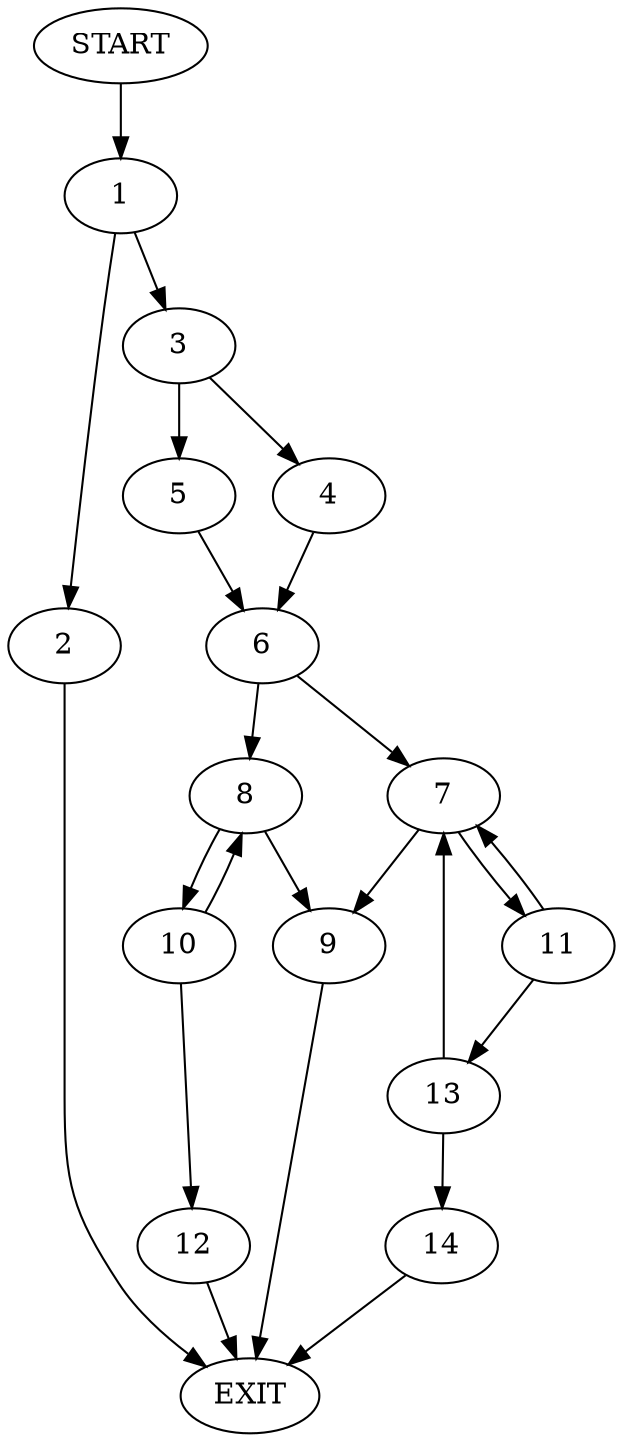 digraph {
0 [label="START"]
15 [label="EXIT"]
0 -> 1
1 -> 2
1 -> 3
2 -> 15
3 -> 4
3 -> 5
5 -> 6
4 -> 6
6 -> 7
6 -> 8
8 -> 9
8 -> 10
7 -> 9
7 -> 11
9 -> 15
10 -> 12
10 -> 8
12 -> 15
11 -> 13
11 -> 7
13 -> 7
13 -> 14
14 -> 15
}
